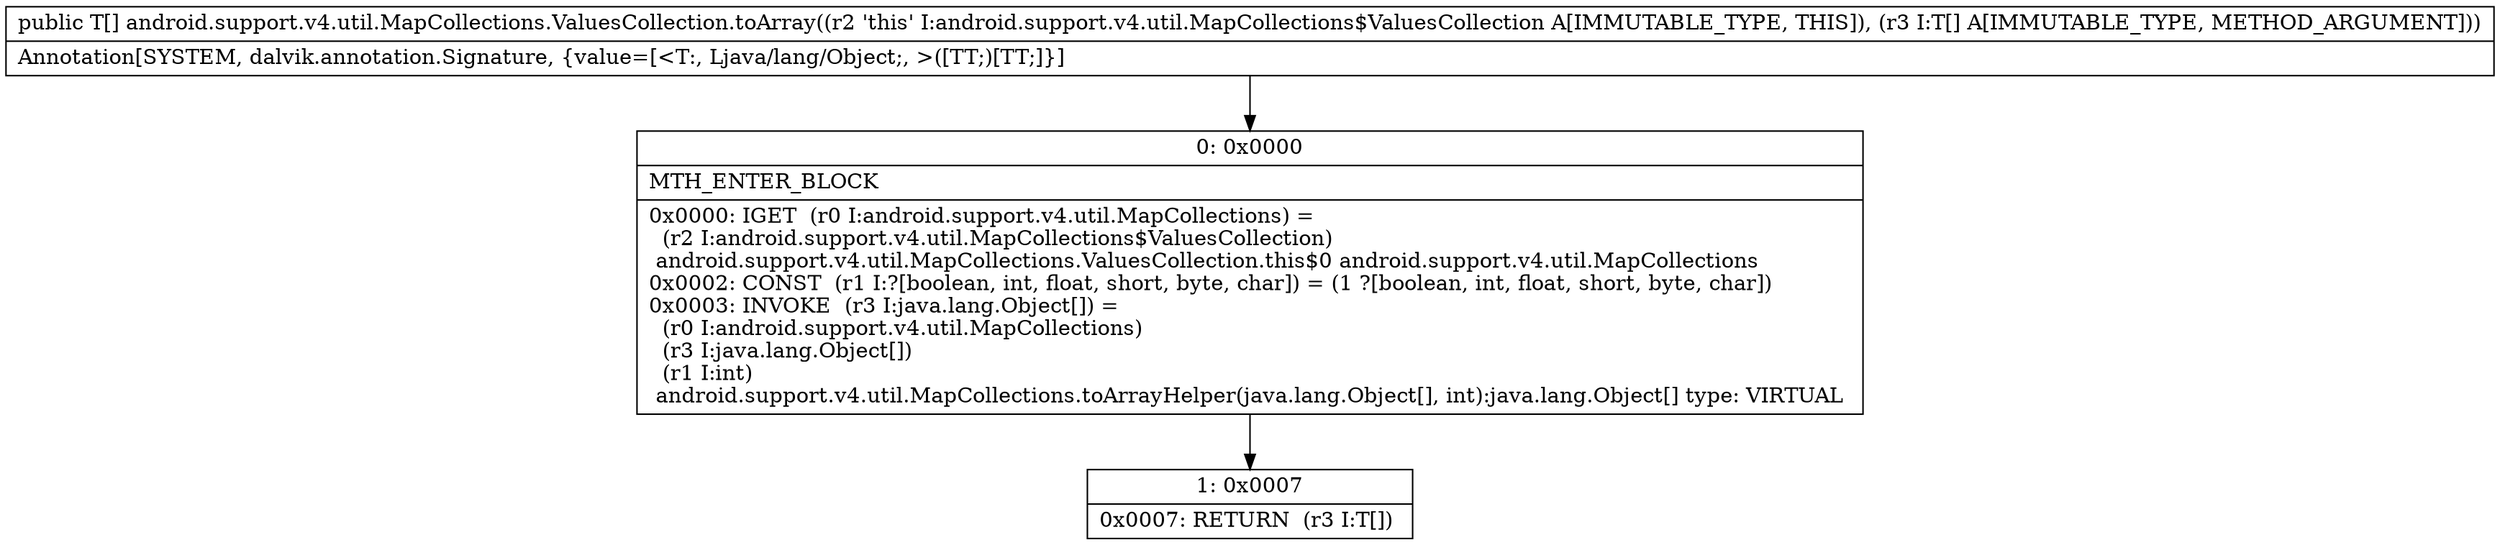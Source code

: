 digraph "CFG forandroid.support.v4.util.MapCollections.ValuesCollection.toArray([Ljava\/lang\/Object;)[Ljava\/lang\/Object;" {
Node_0 [shape=record,label="{0\:\ 0x0000|MTH_ENTER_BLOCK\l|0x0000: IGET  (r0 I:android.support.v4.util.MapCollections) = \l  (r2 I:android.support.v4.util.MapCollections$ValuesCollection)\l android.support.v4.util.MapCollections.ValuesCollection.this$0 android.support.v4.util.MapCollections \l0x0002: CONST  (r1 I:?[boolean, int, float, short, byte, char]) = (1 ?[boolean, int, float, short, byte, char]) \l0x0003: INVOKE  (r3 I:java.lang.Object[]) = \l  (r0 I:android.support.v4.util.MapCollections)\l  (r3 I:java.lang.Object[])\l  (r1 I:int)\l android.support.v4.util.MapCollections.toArrayHelper(java.lang.Object[], int):java.lang.Object[] type: VIRTUAL \l}"];
Node_1 [shape=record,label="{1\:\ 0x0007|0x0007: RETURN  (r3 I:T[]) \l}"];
MethodNode[shape=record,label="{public T[] android.support.v4.util.MapCollections.ValuesCollection.toArray((r2 'this' I:android.support.v4.util.MapCollections$ValuesCollection A[IMMUTABLE_TYPE, THIS]), (r3 I:T[] A[IMMUTABLE_TYPE, METHOD_ARGUMENT]))  | Annotation[SYSTEM, dalvik.annotation.Signature, \{value=[\<T:, Ljava\/lang\/Object;, \>([TT;)[TT;]\}]\l}"];
MethodNode -> Node_0;
Node_0 -> Node_1;
}

